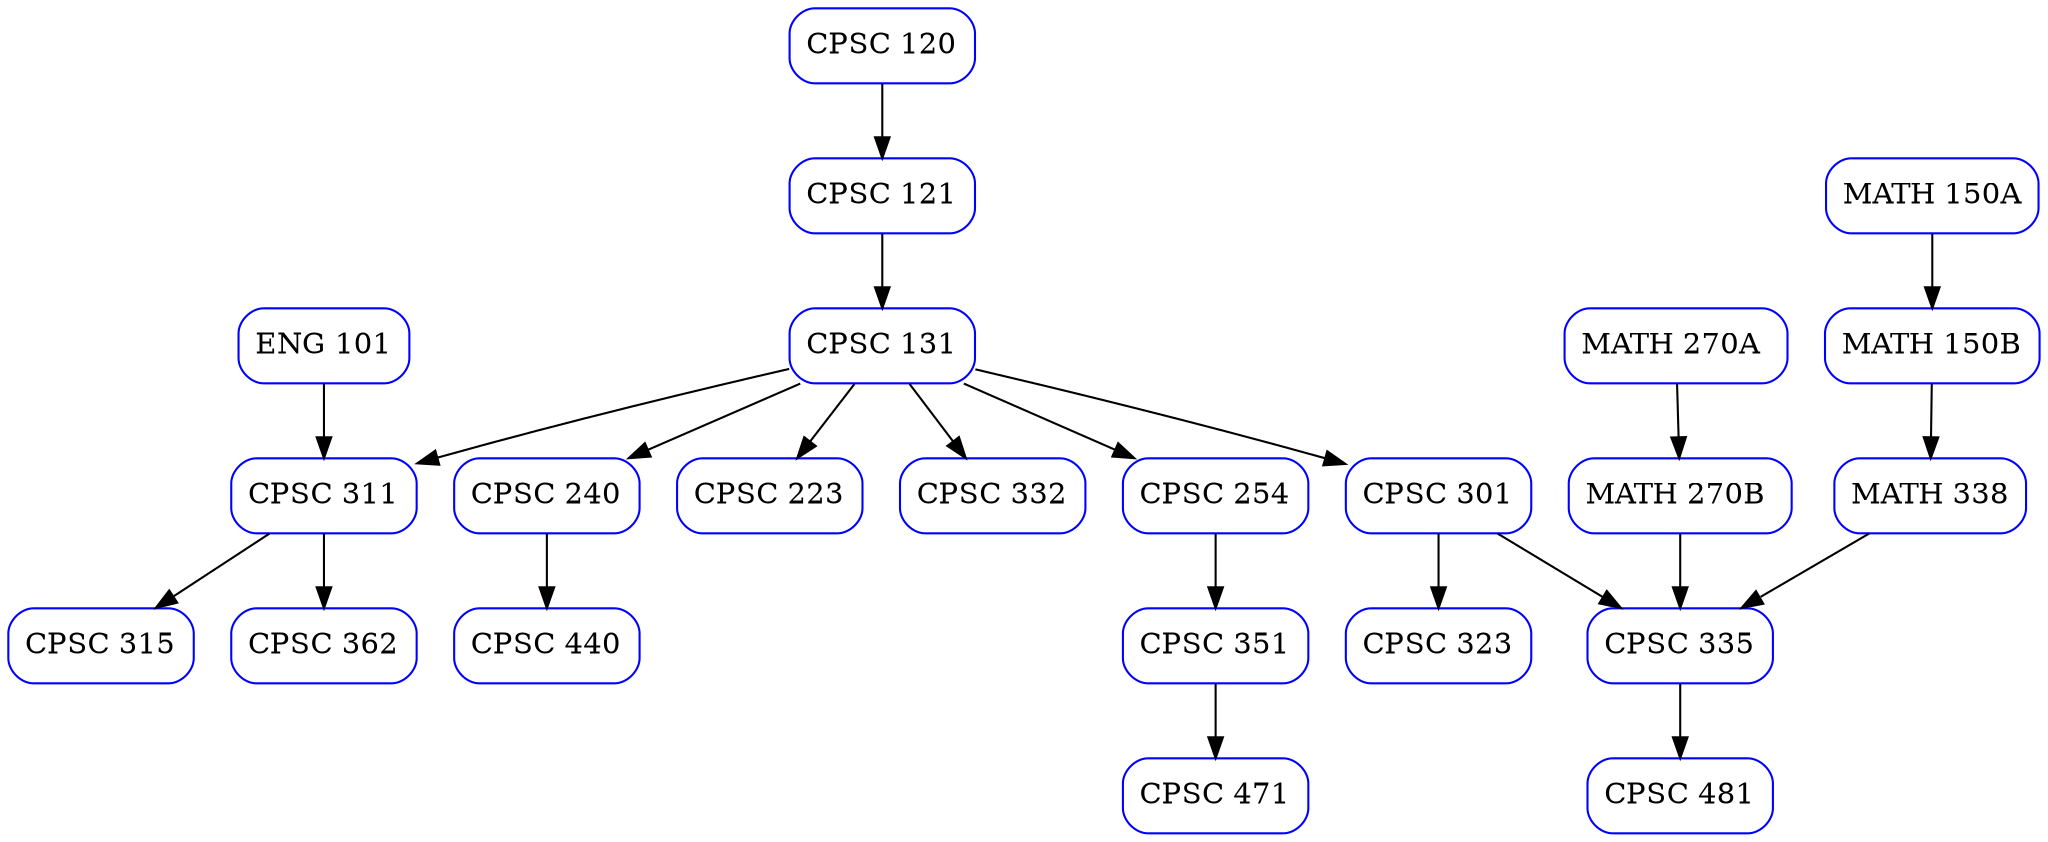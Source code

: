 digraph titangraph {
    338 [label = "MATH 338" shape = rect, style = rounded,  color = blue];
    335 [label = "CPSC 335" shape = rect, style = rounded,  color = blue];
    311 [label = "CPSC 311" shape = rect, style = rounded,  color = blue];
    315 [label = "CPSC 315" shape = rect, style = rounded,  color = blue];
    332 [label = "CPSC 332" shape = rect, style = rounded,  color = blue];
    131 [label = "CPSC 131" shape = rect, style = rounded,  color = blue];
    254 [label = "CPSC 254" shape = rect, style = rounded,  color = blue];
    1502 [label = "MATH 150B" shape = rect, style = rounded,  color = blue];
    323 [label = "CPSC 323" shape = rect, style = rounded,  color = blue];
    1501 [label = "MATH 150A" shape = rect, style = rounded,  color = blue];
    362 [label = "CPSC 362" shape = rect, style = rounded,  color = blue];
    301 [label = "CPSC 301" shape = rect, style = rounded,  color = blue];
    440 [label = "CPSC 440" shape = rect, style = rounded,  color = blue];
    2701 [label = "MATH 270A " shape = rect, style = rounded,  color = blue];
    2702 [label = "MATH 270B " shape = rect, style = rounded,  color = blue];
    120 [label = "CPSC 120" shape = rect, style = rounded,  color = blue];
    121 [label = "CPSC 121" shape = rect, style = rounded,  color = blue];
    240 [label = "CPSC 240" shape = rect, style = rounded,  color = blue];
    101 [label = "ENG 101" shape = rect, style = rounded,  color = blue];
    223 [label = "CPSC 223" shape = rect, style = rounded,  color = blue];
    481 [label = "CPSC 481" shape = rect, style = rounded,  color = blue];
    471 [label = "CPSC 471" shape = rect, style = rounded,  color = blue];
    351 [label = "CPSC 351" shape = rect, style = rounded,  color = blue];


    101  -> {311}
    311  -> {315 362}
    2701 -> {2702}
    2702 -> {335}
    1501 -> {1502}
    1502 -> {338}
    338  -> {335}
    120 -> {121}
    121 -> {131} 
    131 -> {223 254 301 311 332 240} 
    240 -> {440}
    254 -> {351}
    351 -> {471}
    301 -> {323 335}
    335 -> {481}
}
